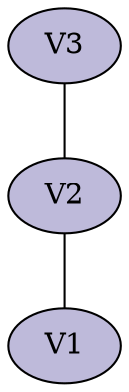 graph colored {
node [style=filled colorscheme="set312"];
V2--V1;
V3--V2;
V1[fillcolor="3"];
V2[fillcolor="1"];
V2[fillcolor="3"];
V3[fillcolor="2"];
V3[fillcolor="3"];
}